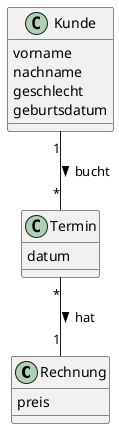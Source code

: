 @startuml

top to bottom direction


class Rechnung {
    preis
}

class Kunde {
    vorname
    nachname
    geschlecht
    geburtsdatum
}

class Termin {
    datum
}


Kunde "1"--"*" Termin : bucht >
Termin "*"--"1" Rechnung : hat >




@enduml